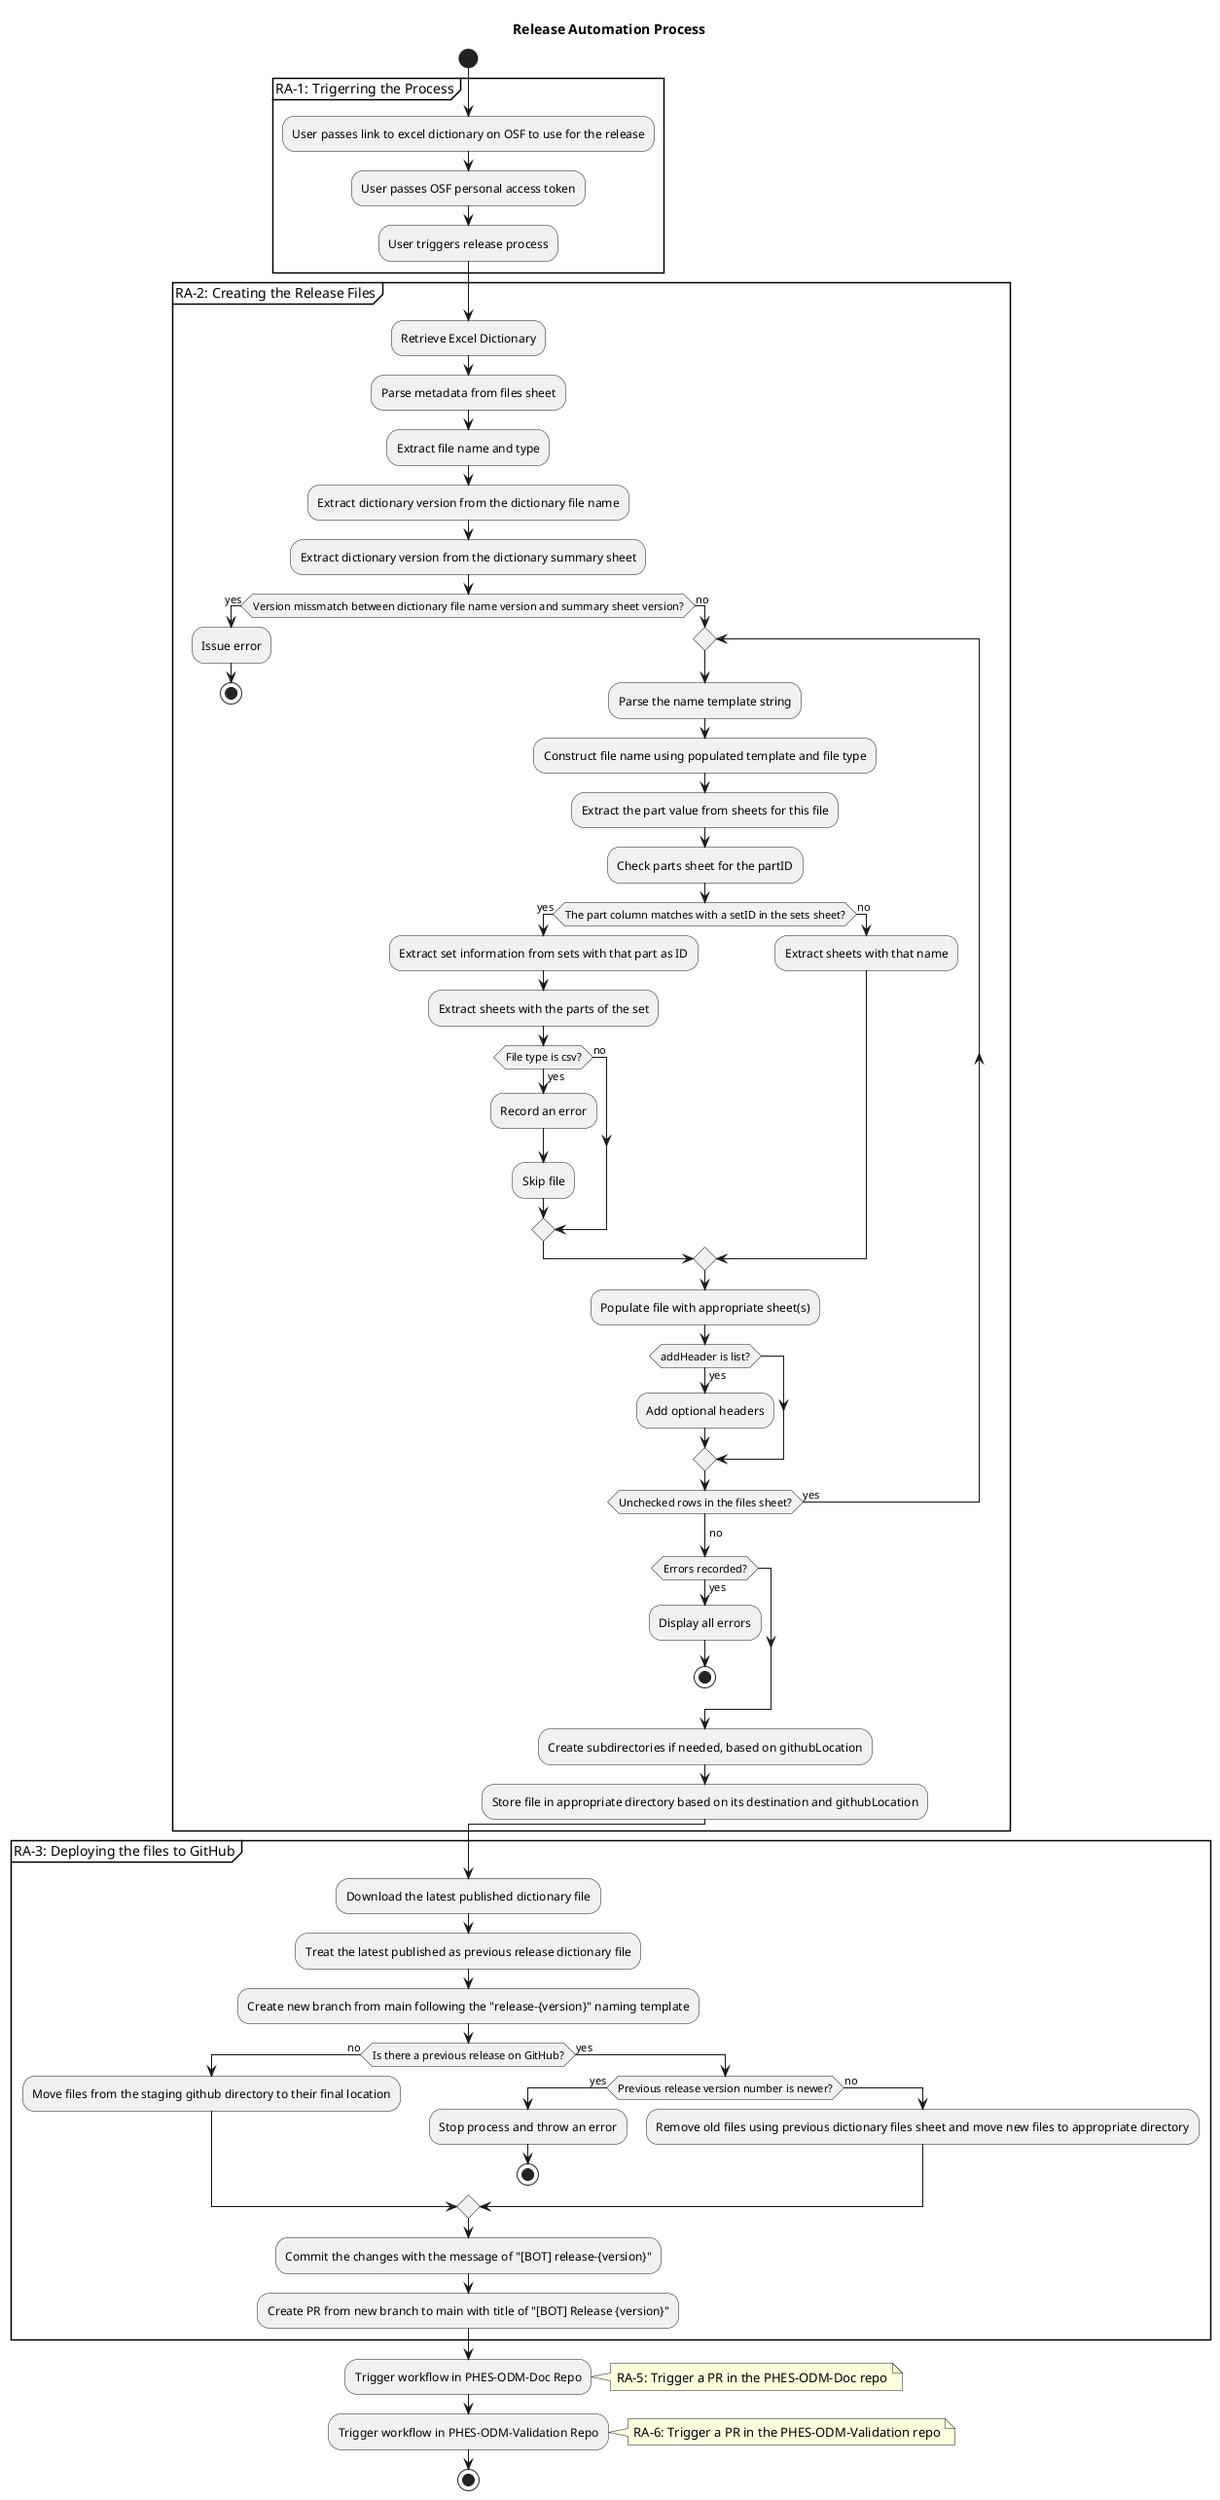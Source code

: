 @startuml
title Release Automation Process

start
group RA-1: Trigerring the Process
    :User passes link to excel dictionary on OSF to use for the release;
    :User passes OSF personal access token;
    :User triggers release process;
end group

group RA-2: Creating the Release Files
    :Retrieve Excel Dictionary;
    :Parse metadata from files sheet;
    :Extract file name and type;
    :Extract dictionary version from the dictionary file name;
    :Extract dictionary version from the dictionary summary sheet;
    if (Version missmatch between dictionary file name version and summary sheet version?) then(yes)
        :Issue error;
        stop
    else (no)
        repeat
            :Parse the name template string;
            :Construct file name using populated template and file type;
            :Extract the part value from sheets for this file;
            :Check parts sheet for the partID;
            if (The part column matches with a setID in the sets sheet?) then (yes)
                :Extract set information from sets with that part as ID;
                :Extract sheets with the parts of the set;
                if(File type is csv?) then (yes)
                    :Record an error;
                    :Skip file;
                else (no)
                endif
            else (no)
                :Extract sheets with that name;
            endif
            :Populate file with appropriate sheet(s);
            if (addHeader is list?) then (yes)
                :Add optional headers;
            endif
        repeat while (Unchecked rows in the files sheet?) is (yes)
        ->no;
        if (Errors recorded?) then (yes)
            :Display all errors;
            stop
        endif
        :Create subdirectories if needed, based on githubLocation;
        :Store file in appropriate directory based on its destination and githubLocation;
    endif
end group

group RA-3: Deploying the files to GitHub
    :Download the latest published dictionary file;
    :Treat the latest published as previous release dictionary file;
    :Create new branch from main following the "release-{version}" naming template;
    if (Is there a previous release on GitHub?) then (no)
        :Move files from the staging github directory to their final location;
    else (yes)
        if (Previous release version number is newer?) then (yes)
            :Stop process and throw an error;
            stop
        else (no)
            :Remove old files using previous dictionary files sheet and move new files to appropriate directory;
        endif
    endif
    :Commit the changes with the message of "[BOT] release-{version}";
    :Create PR from new branch to main with title of "[BOT] Release {version}";
end group

:Trigger workflow in PHES-ODM-Doc Repo;
note right: RA-5: Trigger a PR in the PHES-ODM-Doc repo

:Trigger workflow in PHES-ODM-Validation Repo;
note right: RA-6: Trigger a PR in the PHES-ODM-Validation repo

stop
@enduml